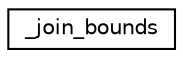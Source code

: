 digraph "Graphical Class Hierarchy"
{
  edge [fontname="Helvetica",fontsize="10",labelfontname="Helvetica",labelfontsize="10"];
  node [fontname="Helvetica",fontsize="10",shape=record];
  rankdir="LR";
  Node0 [label="_join_bounds",height=0.2,width=0.4,color="black", fillcolor="white", style="filled",URL="$struct__join__bounds.html"];
}
